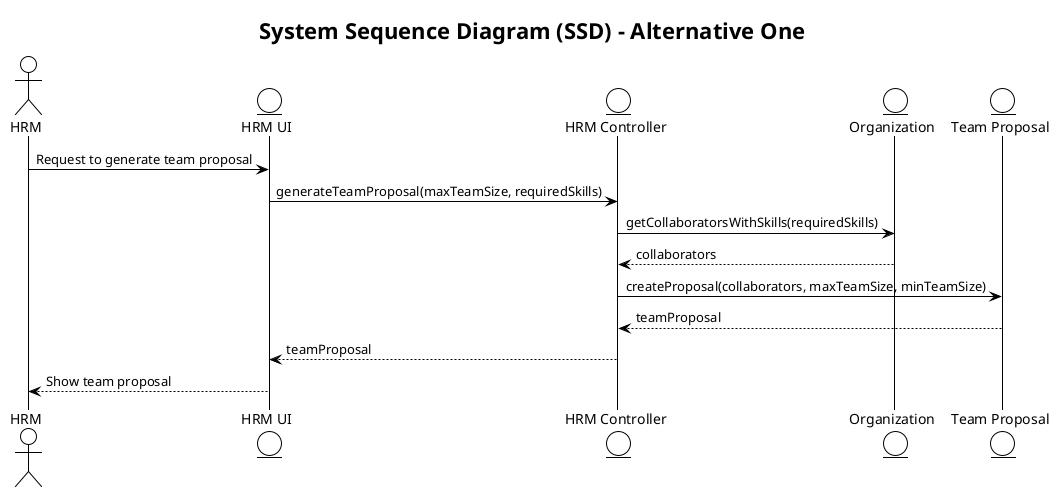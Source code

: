 @startuml
!theme plain

title System Sequence Diagram (SSD) - Alternative One

actor HRM
entity "HRM UI" as UI
entity "HRM Controller" as Controller
entity "Organization" as Org
entity "Team Proposal" as Proposal

HRM -> UI : Request to generate team proposal
UI -> Controller : generateTeamProposal(maxTeamSize, requiredSkills)
Controller -> Org : getCollaboratorsWithSkills(requiredSkills)
Org --> Controller : collaborators
Controller -> Proposal : createProposal(collaborators, maxTeamSize, minTeamSize)
Proposal --> Controller : teamProposal
Controller --> UI : teamProposal
UI --> HRM : Show team proposal

@enduml
